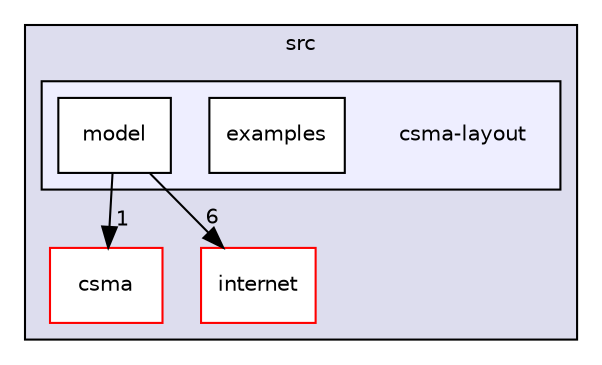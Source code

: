 digraph "src/csma-layout" {
  compound=true
  node [ fontsize="10", fontname="Helvetica"];
  edge [ labelfontsize="10", labelfontname="Helvetica"];
  subgraph clusterdir_68267d1309a1af8e8297ef4c3efbcdba {
    graph [ bgcolor="#ddddee", pencolor="black", label="src" fontname="Helvetica", fontsize="10", URL="dir_68267d1309a1af8e8297ef4c3efbcdba.html"]
  dir_7968e548e4d332797e7baaf2b54be553 [shape=box label="csma" fillcolor="white" style="filled" color="red" URL="dir_7968e548e4d332797e7baaf2b54be553.html"];
  dir_9875a27782e85dfc0c1135b3f36246db [shape=box label="internet" fillcolor="white" style="filled" color="red" URL="dir_9875a27782e85dfc0c1135b3f36246db.html"];
  subgraph clusterdir_45b4d74dbab306140f904dafa6e04616 {
    graph [ bgcolor="#eeeeff", pencolor="black", label="" URL="dir_45b4d74dbab306140f904dafa6e04616.html"];
    dir_45b4d74dbab306140f904dafa6e04616 [shape=plaintext label="csma-layout"];
  dir_4282c13c52d051961bb61745cd2d7467 [shape=box label="examples" fillcolor="white" style="filled" URL="dir_4282c13c52d051961bb61745cd2d7467.html"];
  dir_dca7ceb7e83fa4fae8da987617758b94 [shape=box label="model" fillcolor="white" style="filled" URL="dir_dca7ceb7e83fa4fae8da987617758b94.html"];
  }
  }
  dir_dca7ceb7e83fa4fae8da987617758b94->dir_7968e548e4d332797e7baaf2b54be553 [headlabel="1", labeldistance=1.5 headhref="dir_000130_000030.html"];
  dir_dca7ceb7e83fa4fae8da987617758b94->dir_9875a27782e85dfc0c1135b3f36246db [headlabel="6", labeldistance=1.5 headhref="dir_000130_000038.html"];
}
